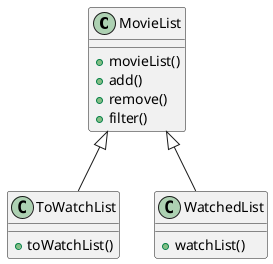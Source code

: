 @startuml

'movieList, class diagram'


MovieList <|-- ToWatchList
MovieList <|-- WatchedList
MovieList : + movieList()
MovieList : + add()
MovieList : + remove()
MovieList : + filter()
WatchedList : + watchList()
ToWatchList : + toWatchList()

newpage


@enduml
